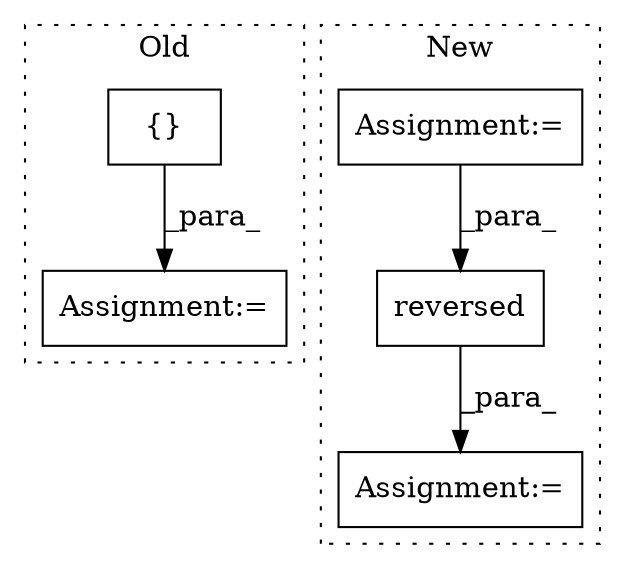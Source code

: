 digraph G {
subgraph cluster0 {
1 [label="{}" a="4" s="2749" l="2" shape="box"];
4 [label="Assignment:=" a="7" s="3363" l="1" shape="box"];
label = "Old";
style="dotted";
}
subgraph cluster1 {
2 [label="reversed" a="32" s="3302,3324" l="9,1" shape="box"];
3 [label="Assignment:=" a="7" s="3276" l="1" shape="box"];
5 [label="Assignment:=" a="7" s="3206" l="54" shape="box"];
label = "New";
style="dotted";
}
1 -> 4 [label="_para_"];
2 -> 3 [label="_para_"];
5 -> 2 [label="_para_"];
}